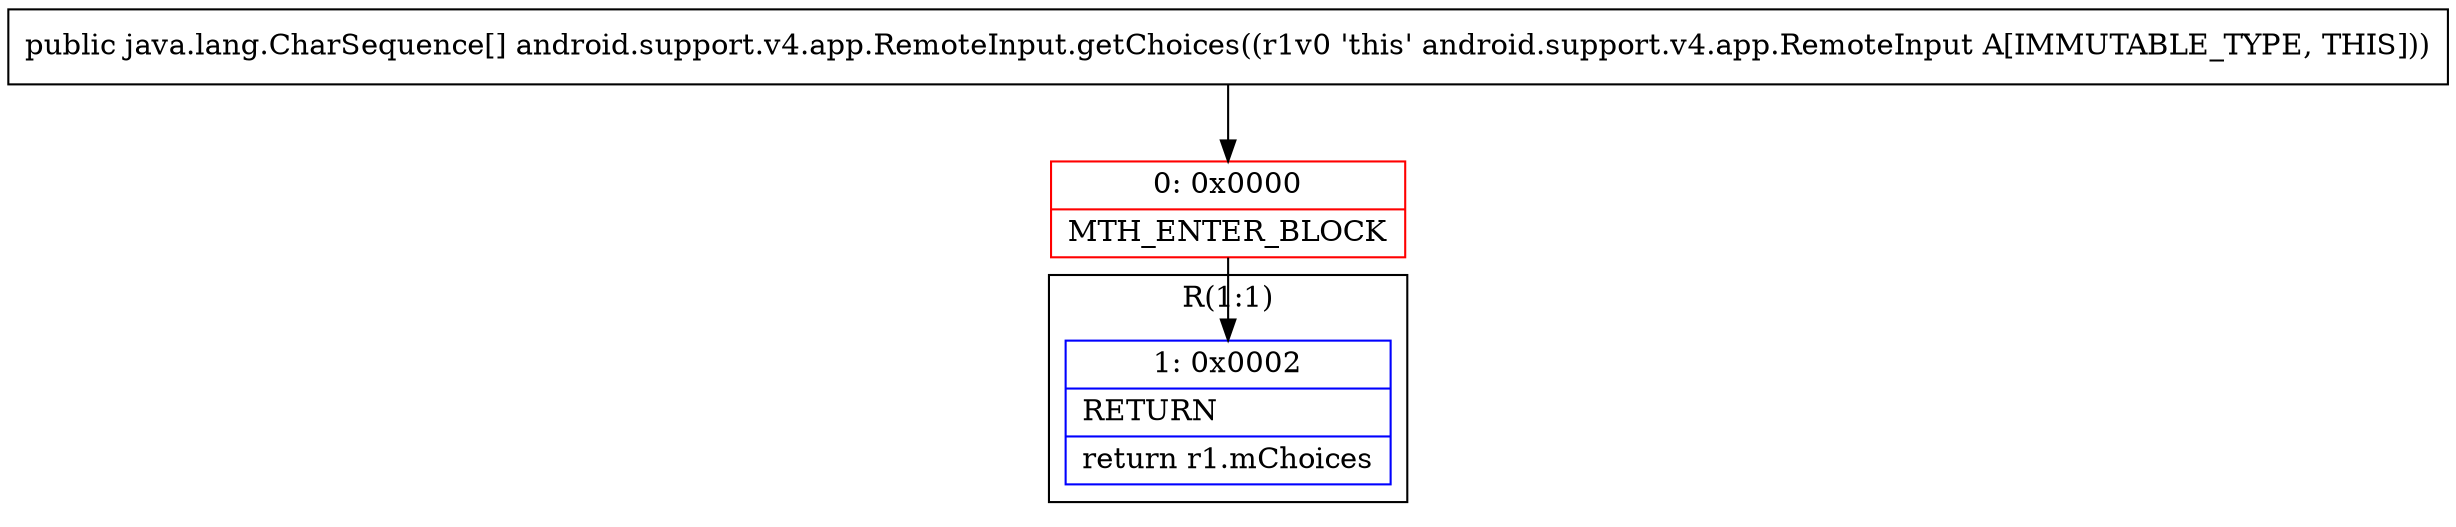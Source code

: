 digraph "CFG forandroid.support.v4.app.RemoteInput.getChoices()[Ljava\/lang\/CharSequence;" {
subgraph cluster_Region_515282140 {
label = "R(1:1)";
node [shape=record,color=blue];
Node_1 [shape=record,label="{1\:\ 0x0002|RETURN\l|return r1.mChoices\l}"];
}
Node_0 [shape=record,color=red,label="{0\:\ 0x0000|MTH_ENTER_BLOCK\l}"];
MethodNode[shape=record,label="{public java.lang.CharSequence[] android.support.v4.app.RemoteInput.getChoices((r1v0 'this' android.support.v4.app.RemoteInput A[IMMUTABLE_TYPE, THIS])) }"];
MethodNode -> Node_0;
Node_0 -> Node_1;
}

